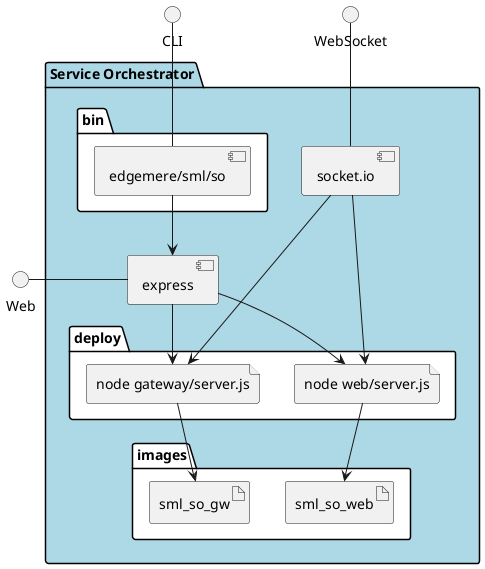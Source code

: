 @startuml
  interface CLI
  interface Web
  interface WebSocket
package "Service Orchestrator" #lightblue {
  component express as REST
  component socket.io as socket
  folder bin #ffffff {
    component "edgemere/sml/so" as binName
  }
  binName --> REST

  folder deploy #ffffff {
  
    file "node web/server.js" as web_container
    REST --> web_container
    socket ---> web_container
  
    file "node gateway/server.js" as gateway_container
    REST --> gateway_container
    socket ---> gateway_container
  
  }
  folder images #ffffff {
  
      artifact sml_so_web
      web_container --> sml_so_web
    
      artifact sml_so_gw
      gateway_container --> sml_so_gw
    
  }
}
CLI -- binName
Web - REST
WebSocket -- socket

@enduml
